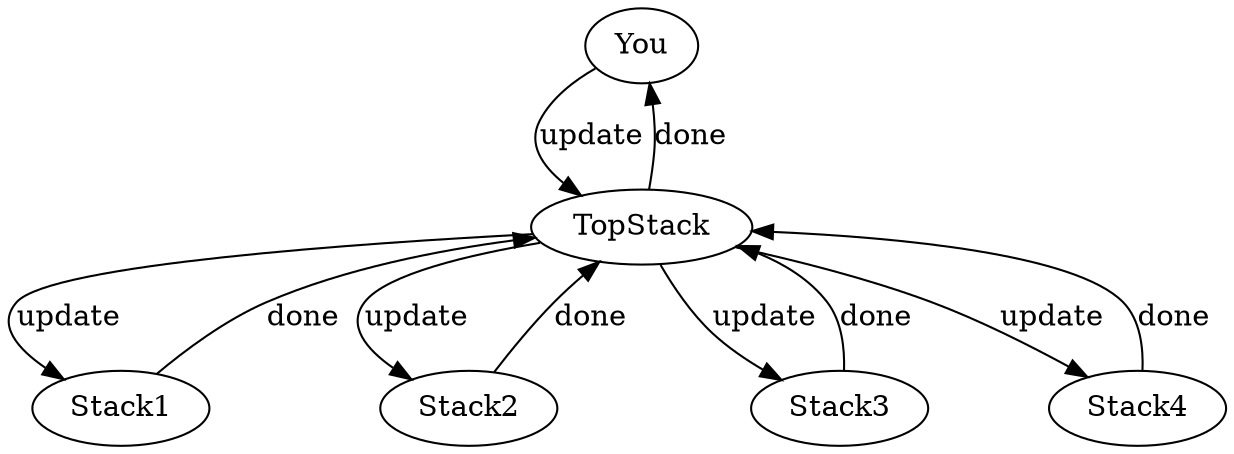 digraph G { nodesep=0.5
  You -> TopStack[label="update"]
  TopStack -> Stack1[label="update"]
  Stack1 -> TopStack[label="done"]
  TopStack -> Stack2[label="update"]
  Stack2 -> TopStack[label="done"]
  TopStack -> Stack3[label="update"]
  Stack3 -> TopStack[label="done"]
  TopStack -> Stack4[label="update"]
  Stack4 -> TopStack[label="done"]
  TopStack -> You[label="done"]
}